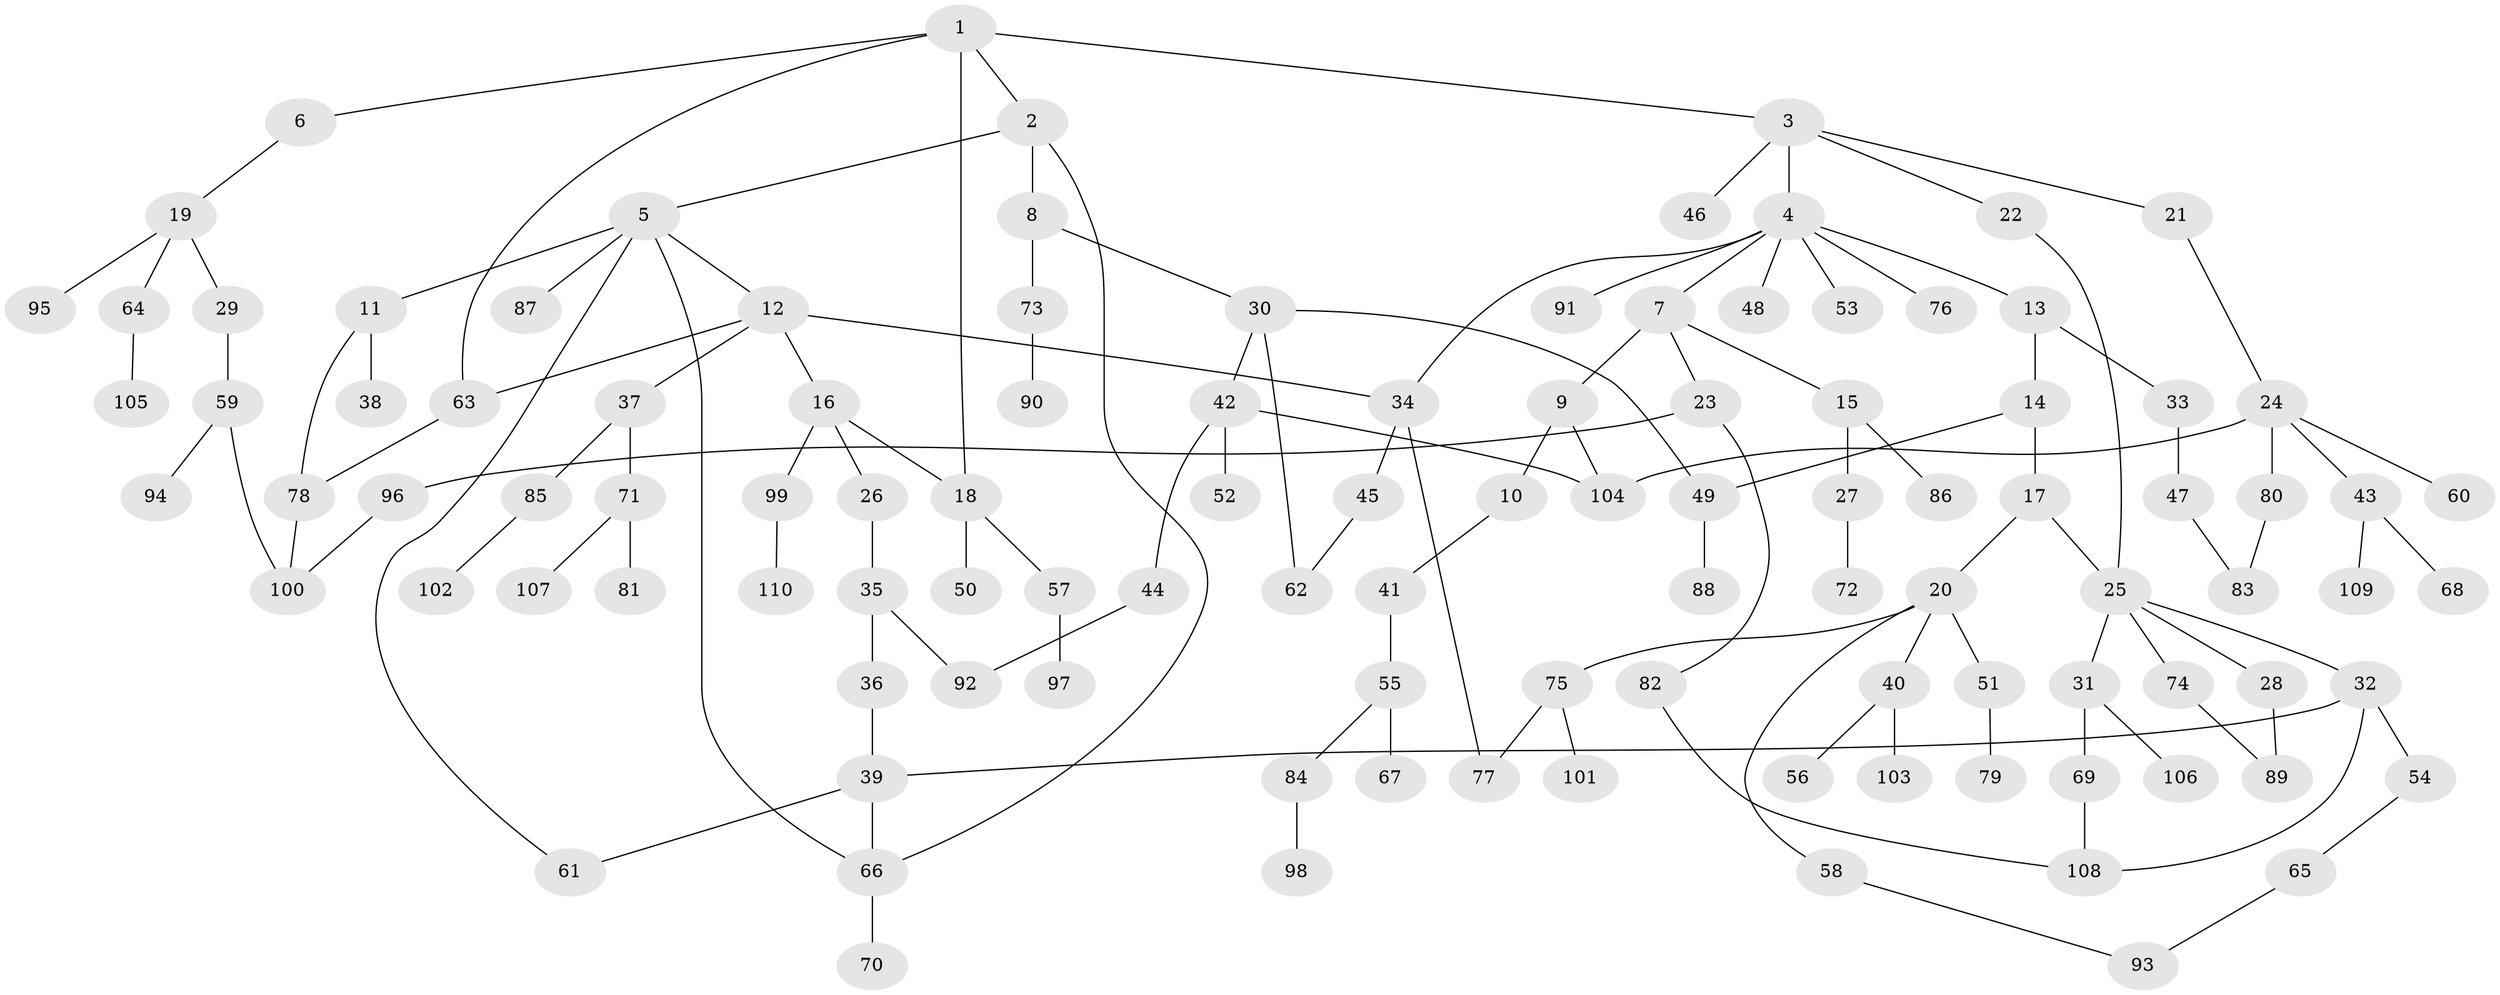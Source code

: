 // coarse degree distribution, {5: 0.045454545454545456, 4: 0.13636363636363635, 11: 0.022727272727272728, 6: 0.022727272727272728, 2: 0.25, 10: 0.045454545454545456, 3: 0.11363636363636363, 1: 0.36363636363636365}
// Generated by graph-tools (version 1.1) at 2025/17/03/04/25 18:17:07]
// undirected, 110 vertices, 131 edges
graph export_dot {
graph [start="1"]
  node [color=gray90,style=filled];
  1;
  2;
  3;
  4;
  5;
  6;
  7;
  8;
  9;
  10;
  11;
  12;
  13;
  14;
  15;
  16;
  17;
  18;
  19;
  20;
  21;
  22;
  23;
  24;
  25;
  26;
  27;
  28;
  29;
  30;
  31;
  32;
  33;
  34;
  35;
  36;
  37;
  38;
  39;
  40;
  41;
  42;
  43;
  44;
  45;
  46;
  47;
  48;
  49;
  50;
  51;
  52;
  53;
  54;
  55;
  56;
  57;
  58;
  59;
  60;
  61;
  62;
  63;
  64;
  65;
  66;
  67;
  68;
  69;
  70;
  71;
  72;
  73;
  74;
  75;
  76;
  77;
  78;
  79;
  80;
  81;
  82;
  83;
  84;
  85;
  86;
  87;
  88;
  89;
  90;
  91;
  92;
  93;
  94;
  95;
  96;
  97;
  98;
  99;
  100;
  101;
  102;
  103;
  104;
  105;
  106;
  107;
  108;
  109;
  110;
  1 -- 2;
  1 -- 3;
  1 -- 6;
  1 -- 18;
  1 -- 63;
  2 -- 5;
  2 -- 8;
  2 -- 66;
  3 -- 4;
  3 -- 21;
  3 -- 22;
  3 -- 46;
  4 -- 7;
  4 -- 13;
  4 -- 34;
  4 -- 48;
  4 -- 53;
  4 -- 76;
  4 -- 91;
  5 -- 11;
  5 -- 12;
  5 -- 87;
  5 -- 66;
  5 -- 61;
  6 -- 19;
  7 -- 9;
  7 -- 15;
  7 -- 23;
  8 -- 30;
  8 -- 73;
  9 -- 10;
  9 -- 104;
  10 -- 41;
  11 -- 38;
  11 -- 78;
  12 -- 16;
  12 -- 37;
  12 -- 63;
  12 -- 34;
  13 -- 14;
  13 -- 33;
  14 -- 17;
  14 -- 49;
  15 -- 27;
  15 -- 86;
  16 -- 26;
  16 -- 99;
  16 -- 18;
  17 -- 20;
  17 -- 25;
  18 -- 50;
  18 -- 57;
  19 -- 29;
  19 -- 64;
  19 -- 95;
  20 -- 40;
  20 -- 51;
  20 -- 58;
  20 -- 75;
  21 -- 24;
  22 -- 25;
  23 -- 82;
  23 -- 96;
  24 -- 43;
  24 -- 60;
  24 -- 80;
  24 -- 104;
  25 -- 28;
  25 -- 31;
  25 -- 32;
  25 -- 74;
  26 -- 35;
  27 -- 72;
  28 -- 89;
  29 -- 59;
  30 -- 42;
  30 -- 62;
  30 -- 49;
  31 -- 69;
  31 -- 106;
  32 -- 54;
  32 -- 108;
  32 -- 39;
  33 -- 47;
  34 -- 45;
  34 -- 77;
  35 -- 36;
  35 -- 92;
  36 -- 39;
  37 -- 71;
  37 -- 85;
  39 -- 61;
  39 -- 66;
  40 -- 56;
  40 -- 103;
  41 -- 55;
  42 -- 44;
  42 -- 52;
  42 -- 104;
  43 -- 68;
  43 -- 109;
  44 -- 92;
  45 -- 62;
  47 -- 83;
  49 -- 88;
  51 -- 79;
  54 -- 65;
  55 -- 67;
  55 -- 84;
  57 -- 97;
  58 -- 93;
  59 -- 94;
  59 -- 100;
  63 -- 78;
  64 -- 105;
  65 -- 93;
  66 -- 70;
  69 -- 108;
  71 -- 81;
  71 -- 107;
  73 -- 90;
  74 -- 89;
  75 -- 77;
  75 -- 101;
  78 -- 100;
  80 -- 83;
  82 -- 108;
  84 -- 98;
  85 -- 102;
  96 -- 100;
  99 -- 110;
}
